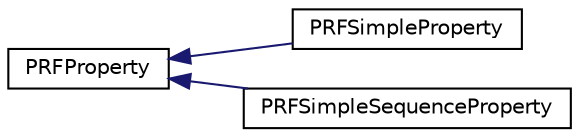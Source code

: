 digraph "Graphical Class Hierarchy"
{
 // INTERACTIVE_SVG=YES
  edge [fontname="Helvetica",fontsize="10",labelfontname="Helvetica",labelfontsize="10"];
  node [fontname="Helvetica",fontsize="10",shape=record];
  rankdir="LR";
  Node1 [label="PRFProperty",height=0.2,width=0.4,color="black", fillcolor="white", style="filled",URL="$class_p_r_f_property.html",tooltip="this class is base class of property. "];
  Node1 -> Node2 [dir="back",color="midnightblue",fontsize="10",style="solid",fontname="Helvetica"];
  Node2 [label="PRFSimpleProperty",height=0.2,width=0.4,color="black", fillcolor="white", style="filled",URL="$class_p_r_f_simple_property.html",tooltip="this class is designed to parse \"simpleProperty\" element. "];
  Node1 -> Node3 [dir="back",color="midnightblue",fontsize="10",style="solid",fontname="Helvetica"];
  Node3 [label="PRFSimpleSequenceProperty",height=0.2,width=0.4,color="black", fillcolor="white", style="filled",URL="$class_p_r_f_simple_sequence_property.html",tooltip="this class is designed to parse \"simpleSequenceProperty\" element. "];
}

